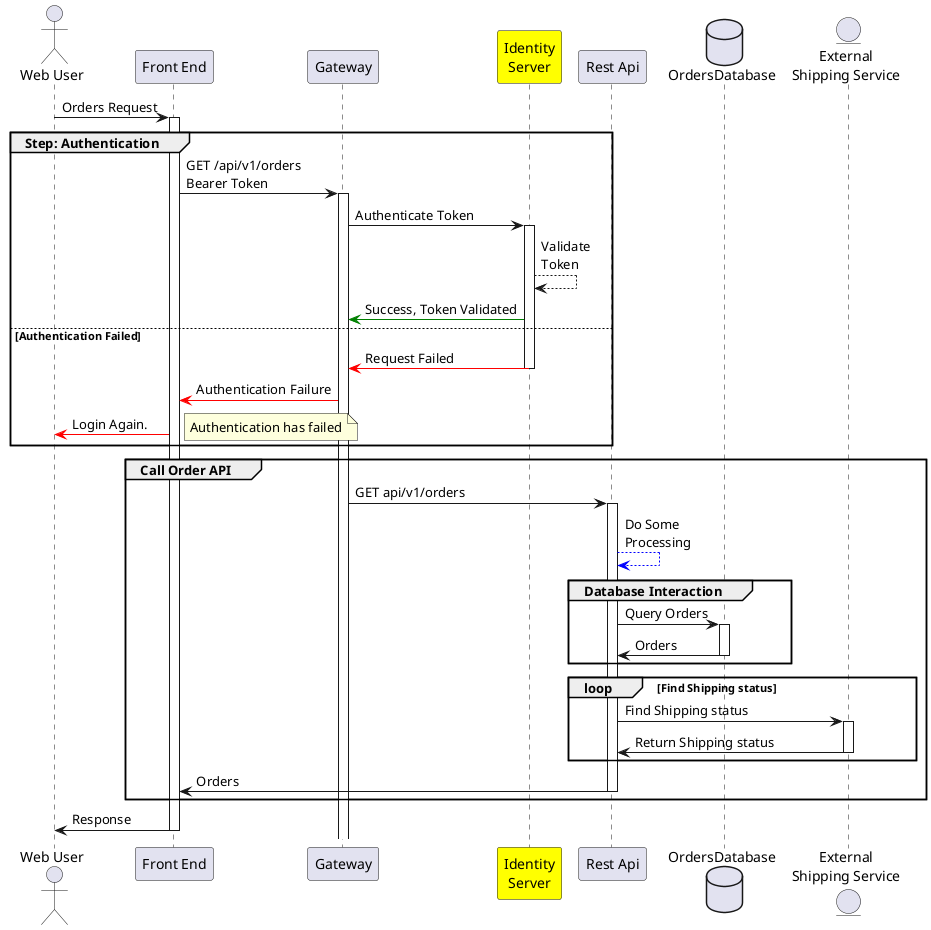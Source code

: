 @startuml my simple order request

actor "Web User" as WebUser
participant "Front End" as Portal
participant Gateway
participant "Identity\nServer" as IdentityServer #yellow
participant "Rest Api" as RestApi
database OrdersDatabase
entity "External\nShipping Service" as ExternalShippingService

WebUser -> Portal ++ : Orders Request
group Step: Authentication
    Portal -> Gateway ++: GET /api/v1/orders\nBearer Token
    Gateway -> IdentityServer ++: Authenticate Token
    IdentityServer --> IdentityServer : Validate\nToken
    IdentityServer -[#green]> Gateway : Success, Token Validated
else Authentication Failed
    IdentityServer -[#red]> Gateway --: Request Failed
    Gateway -[#red]> Portal : Authentication Failure
    Portal -[#red]> WebUser: Login Again.  
    note right : Authentication has failed  
end

group Call Order API
    Gateway -> RestApi ++ : GET api/v1/orders
    RestApi --[#blue]> RestApi : Do Some\nProcessing
    group Database Interaction
        RestApi -> OrdersDatabase ++ : Query Orders
        OrdersDatabase -> RestApi -- : Orders
    end
    'loop
    loop Find Shipping status
        RestApi -> ExternalShippingService ++ : Find Shipping status
        ExternalShippingService -> RestApi -- : Return Shipping status
    end

    RestApi -> Portal --: Orders
end

Portal -> WebUser --: Response

@enduml
